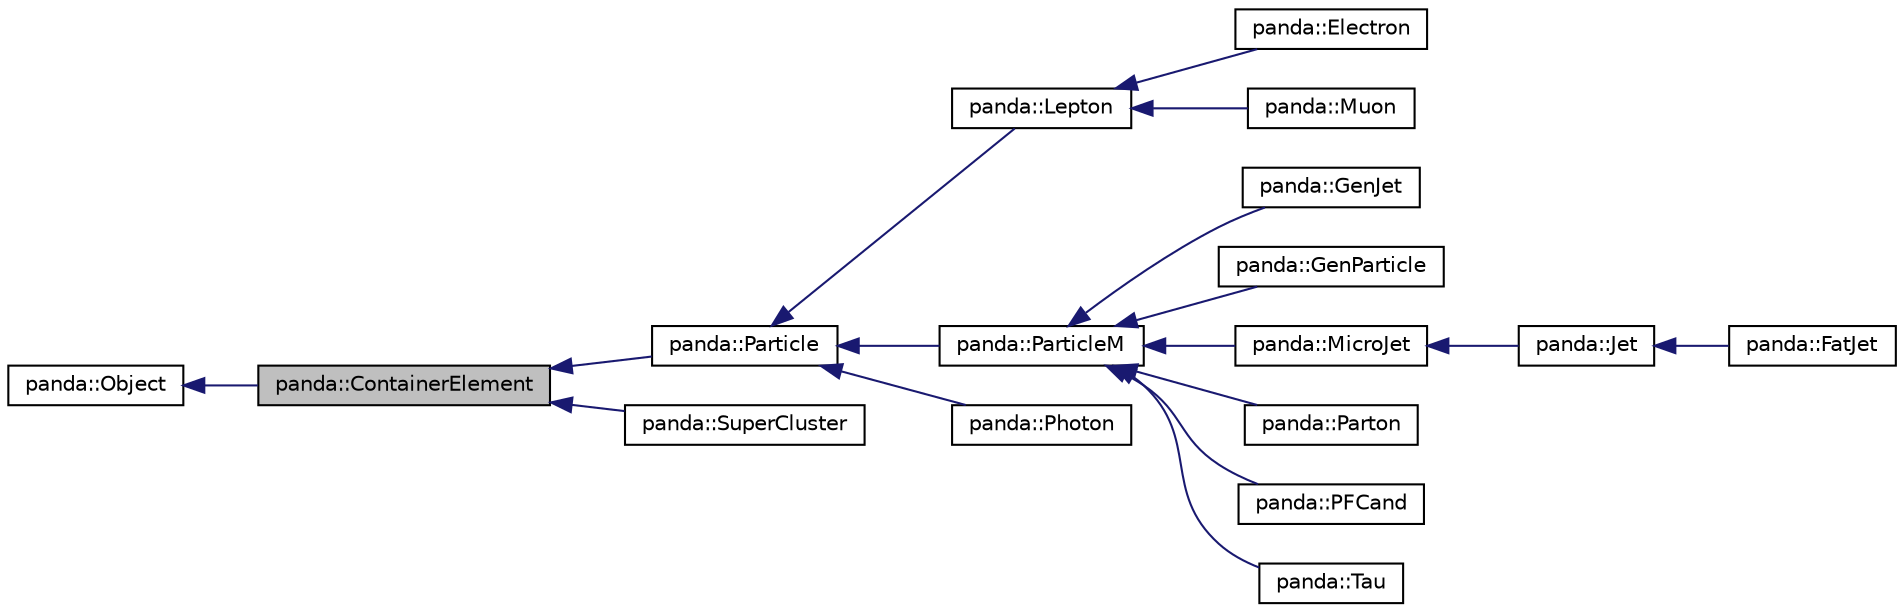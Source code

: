 digraph "panda::ContainerElement"
{
 // INTERACTIVE_SVG=YES
  edge [fontname="Helvetica",fontsize="10",labelfontname="Helvetica",labelfontsize="10"];
  node [fontname="Helvetica",fontsize="10",shape=record];
  rankdir="LR";
  Node1 [label="panda::ContainerElement",height=0.2,width=0.4,color="black", fillcolor="grey75", style="filled" fontcolor="black"];
  Node2 -> Node1 [dir="back",color="midnightblue",fontsize="10",style="solid"];
  Node2 [label="panda::Object",height=0.2,width=0.4,color="black", fillcolor="white", style="filled",URL="$classpanda_1_1Object.html"];
  Node1 -> Node3 [dir="back",color="midnightblue",fontsize="10",style="solid"];
  Node3 [label="panda::Particle",height=0.2,width=0.4,color="black", fillcolor="white", style="filled",URL="$classpanda_1_1Particle.html"];
  Node3 -> Node4 [dir="back",color="midnightblue",fontsize="10",style="solid"];
  Node4 [label="panda::Lepton",height=0.2,width=0.4,color="black", fillcolor="white", style="filled",URL="$classpanda_1_1Lepton.html"];
  Node4 -> Node5 [dir="back",color="midnightblue",fontsize="10",style="solid"];
  Node5 [label="panda::Electron",height=0.2,width=0.4,color="black", fillcolor="white", style="filled",URL="$classpanda_1_1Electron.html"];
  Node4 -> Node6 [dir="back",color="midnightblue",fontsize="10",style="solid"];
  Node6 [label="panda::Muon",height=0.2,width=0.4,color="black", fillcolor="white", style="filled",URL="$classpanda_1_1Muon.html"];
  Node3 -> Node7 [dir="back",color="midnightblue",fontsize="10",style="solid"];
  Node7 [label="panda::ParticleM",height=0.2,width=0.4,color="black", fillcolor="white", style="filled",URL="$classpanda_1_1ParticleM.html"];
  Node7 -> Node8 [dir="back",color="midnightblue",fontsize="10",style="solid"];
  Node8 [label="panda::GenJet",height=0.2,width=0.4,color="black", fillcolor="white", style="filled",URL="$classpanda_1_1GenJet.html"];
  Node7 -> Node9 [dir="back",color="midnightblue",fontsize="10",style="solid"];
  Node9 [label="panda::GenParticle",height=0.2,width=0.4,color="black", fillcolor="white", style="filled",URL="$classpanda_1_1GenParticle.html"];
  Node7 -> Node10 [dir="back",color="midnightblue",fontsize="10",style="solid"];
  Node10 [label="panda::MicroJet",height=0.2,width=0.4,color="black", fillcolor="white", style="filled",URL="$classpanda_1_1MicroJet.html"];
  Node10 -> Node11 [dir="back",color="midnightblue",fontsize="10",style="solid"];
  Node11 [label="panda::Jet",height=0.2,width=0.4,color="black", fillcolor="white", style="filled",URL="$classpanda_1_1Jet.html"];
  Node11 -> Node12 [dir="back",color="midnightblue",fontsize="10",style="solid"];
  Node12 [label="panda::FatJet",height=0.2,width=0.4,color="black", fillcolor="white", style="filled",URL="$classpanda_1_1FatJet.html"];
  Node7 -> Node13 [dir="back",color="midnightblue",fontsize="10",style="solid"];
  Node13 [label="panda::Parton",height=0.2,width=0.4,color="black", fillcolor="white", style="filled",URL="$classpanda_1_1Parton.html"];
  Node7 -> Node14 [dir="back",color="midnightblue",fontsize="10",style="solid"];
  Node14 [label="panda::PFCand",height=0.2,width=0.4,color="black", fillcolor="white", style="filled",URL="$classpanda_1_1PFCand.html"];
  Node7 -> Node15 [dir="back",color="midnightblue",fontsize="10",style="solid"];
  Node15 [label="panda::Tau",height=0.2,width=0.4,color="black", fillcolor="white", style="filled",URL="$classpanda_1_1Tau.html"];
  Node3 -> Node16 [dir="back",color="midnightblue",fontsize="10",style="solid"];
  Node16 [label="panda::Photon",height=0.2,width=0.4,color="black", fillcolor="white", style="filled",URL="$classpanda_1_1Photon.html"];
  Node1 -> Node17 [dir="back",color="midnightblue",fontsize="10",style="solid"];
  Node17 [label="panda::SuperCluster",height=0.2,width=0.4,color="black", fillcolor="white", style="filled",URL="$classpanda_1_1SuperCluster.html"];
}
